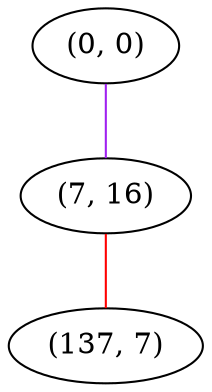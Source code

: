 graph "" {
"(0, 0)";
"(7, 16)";
"(137, 7)";
"(0, 0)" -- "(7, 16)"  [color=purple, key=0, weight=4];
"(7, 16)" -- "(137, 7)"  [color=red, key=0, weight=1];
}
